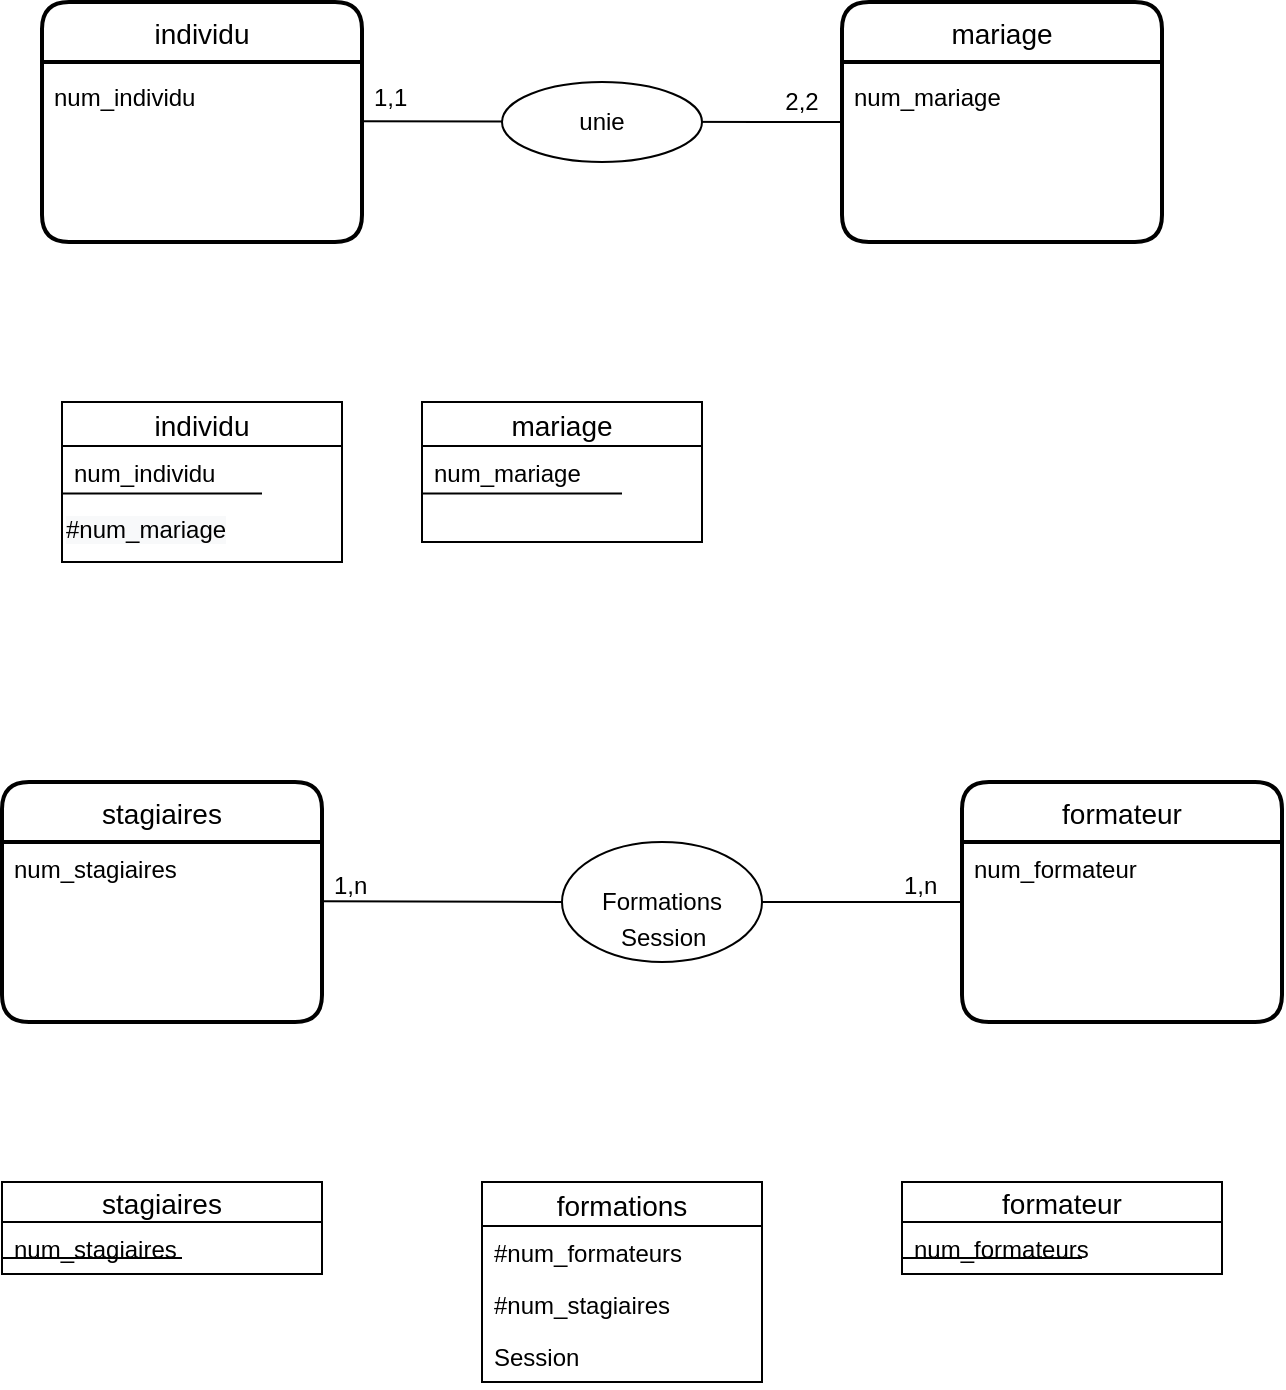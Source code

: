 <mxfile version="13.1.3"><diagram id="JTu5-kG3VYjr_U2l4RIz" name="Page-1"><mxGraphModel dx="2520" dy="1173" grid="1" gridSize="10" guides="1" tooltips="1" connect="1" arrows="1" fold="1" page="1" pageScale="1" pageWidth="827" pageHeight="1169" math="0" shadow="0"><root><mxCell id="0"/><mxCell id="1" parent="0"/><mxCell id="gPHg0pI81CRLZeENSsxa-1" value="individu" style="swimlane;childLayout=stackLayout;horizontal=1;startSize=30;horizontalStack=0;rounded=1;fontSize=14;fontStyle=0;strokeWidth=2;resizeParent=0;resizeLast=1;shadow=0;dashed=0;align=center;" vertex="1" parent="1"><mxGeometry x="110" y="100" width="160" height="120" as="geometry"/></mxCell><mxCell id="gPHg0pI81CRLZeENSsxa-4" value="" style="endArrow=none;html=1;rounded=0;entryX=0;entryY=0.5;entryDx=0;entryDy=0;" edge="1" parent="1" target="gPHg0pI81CRLZeENSsxa-3"><mxGeometry relative="1" as="geometry"><mxPoint x="270" y="159.66" as="sourcePoint"/><mxPoint x="400" y="160" as="targetPoint"/></mxGeometry></mxCell><mxCell id="gPHg0pI81CRLZeENSsxa-5" value="" style="resizable=0;html=1;align=right;verticalAlign=bottom;" connectable="0" vertex="1" parent="gPHg0pI81CRLZeENSsxa-4"><mxGeometry x="1" relative="1" as="geometry"/></mxCell><mxCell id="gPHg0pI81CRLZeENSsxa-6" value="2,2" style="text;html=1;strokeColor=none;fillColor=none;align=center;verticalAlign=middle;whiteSpace=wrap;rounded=0;" vertex="1" parent="1"><mxGeometry x="470" y="140" width="40" height="20" as="geometry"/></mxCell><mxCell id="gPHg0pI81CRLZeENSsxa-3" value="mariage" style="swimlane;childLayout=stackLayout;horizontal=1;startSize=30;horizontalStack=0;rounded=1;fontSize=14;fontStyle=0;strokeWidth=2;resizeParent=0;resizeLast=1;shadow=0;dashed=0;align=center;" vertex="1" parent="1"><mxGeometry x="510" y="100" width="160" height="120" as="geometry"/></mxCell><mxCell id="gPHg0pI81CRLZeENSsxa-9" value="&lt;br&gt;" style="ellipse;whiteSpace=wrap;html=1;align=center;fontStyle=4;" vertex="1" parent="1"><mxGeometry x="340" y="140" width="100" height="40" as="geometry"/></mxCell><mxCell id="gPHg0pI81CRLZeENSsxa-11" value="unie" style="text;html=1;strokeColor=none;fillColor=none;align=center;verticalAlign=middle;whiteSpace=wrap;rounded=0;" vertex="1" parent="1"><mxGeometry x="370" y="150" width="40" height="20" as="geometry"/></mxCell><mxCell id="gPHg0pI81CRLZeENSsxa-22" value="1,1" style="text;strokeColor=none;fillColor=none;spacingLeft=4;spacingRight=4;overflow=hidden;rotatable=0;points=[[0,0.5],[1,0.5]];portConstraint=eastwest;fontSize=12;" vertex="1" parent="1"><mxGeometry x="270" y="134" width="40" height="26" as="geometry"/></mxCell><mxCell id="gPHg0pI81CRLZeENSsxa-23" value="num_individu" style="text;strokeColor=none;fillColor=none;spacingLeft=4;spacingRight=4;overflow=hidden;rotatable=0;points=[[0,0.5],[1,0.5]];portConstraint=eastwest;fontSize=12;" vertex="1" parent="1"><mxGeometry x="110" y="134" width="90" height="26" as="geometry"/></mxCell><mxCell id="gPHg0pI81CRLZeENSsxa-24" value="num_mariage" style="text;strokeColor=none;fillColor=none;spacingLeft=4;spacingRight=4;overflow=hidden;rotatable=0;points=[[0,0.5],[1,0.5]];portConstraint=eastwest;fontSize=12;" vertex="1" parent="1"><mxGeometry x="510" y="134" width="90" height="26" as="geometry"/></mxCell><mxCell id="gPHg0pI81CRLZeENSsxa-25" value="individu" style="swimlane;fontStyle=0;childLayout=stackLayout;horizontal=1;startSize=22;horizontalStack=0;resizeParent=1;resizeParentMax=0;resizeLast=0;collapsible=1;marginBottom=0;align=center;fontSize=14;strokeColor=#000000;" vertex="1" parent="1"><mxGeometry x="120" y="300" width="140" height="80" as="geometry"/></mxCell><mxCell id="gPHg0pI81CRLZeENSsxa-29" value="" style="endArrow=none;html=1;rounded=0;" edge="1" parent="gPHg0pI81CRLZeENSsxa-25"><mxGeometry relative="1" as="geometry"><mxPoint y="45.71" as="sourcePoint"/><mxPoint x="100" y="45.71" as="targetPoint"/><Array as="points"><mxPoint x="50" y="45.71"/></Array></mxGeometry></mxCell><mxCell id="gPHg0pI81CRLZeENSsxa-26" value="num_individu" style="text;strokeColor=none;fillColor=none;spacingLeft=4;spacingRight=4;overflow=hidden;rotatable=0;points=[[0,0.5],[1,0.5]];portConstraint=eastwest;fontSize=12;" vertex="1" parent="gPHg0pI81CRLZeENSsxa-25"><mxGeometry y="22" width="140" height="28" as="geometry"/></mxCell><mxCell id="gPHg0pI81CRLZeENSsxa-35" value="&lt;span style=&quot;color: rgb(0 , 0 , 0) ; font-family: &amp;#34;helvetica&amp;#34; ; font-size: 12px ; font-style: normal ; font-weight: 400 ; letter-spacing: normal ; text-align: left ; text-indent: 0px ; text-transform: none ; word-spacing: 0px ; background-color: rgb(248 , 249 , 250) ; float: none ; display: inline&quot;&gt;#num_mariage&lt;/span&gt;" style="text;whiteSpace=wrap;html=1;" vertex="1" parent="gPHg0pI81CRLZeENSsxa-25"><mxGeometry y="50" width="140" height="30" as="geometry"/></mxCell><mxCell id="gPHg0pI81CRLZeENSsxa-32" value="mariage" style="swimlane;fontStyle=0;childLayout=stackLayout;horizontal=1;startSize=22;horizontalStack=0;resizeParent=1;resizeParentMax=0;resizeLast=0;collapsible=1;marginBottom=0;align=center;fontSize=14;strokeColor=#000000;" vertex="1" parent="1"><mxGeometry x="300" y="300" width="140" height="70" as="geometry"><mxRectangle x="300" y="300" width="80" height="22" as="alternateBounds"/></mxGeometry></mxCell><mxCell id="gPHg0pI81CRLZeENSsxa-33" value="" style="endArrow=none;html=1;rounded=0;" edge="1" parent="gPHg0pI81CRLZeENSsxa-32"><mxGeometry relative="1" as="geometry"><mxPoint y="45.71" as="sourcePoint"/><mxPoint x="100" y="45.71" as="targetPoint"/><Array as="points"><mxPoint x="50" y="45.71"/></Array></mxGeometry></mxCell><mxCell id="gPHg0pI81CRLZeENSsxa-34" value="num_mariage" style="text;strokeColor=none;fillColor=none;spacingLeft=4;spacingRight=4;overflow=hidden;rotatable=0;points=[[0,0.5],[1,0.5]];portConstraint=eastwest;fontSize=12;" vertex="1" parent="gPHg0pI81CRLZeENSsxa-32"><mxGeometry y="22" width="140" height="48" as="geometry"/></mxCell><mxCell id="gPHg0pI81CRLZeENSsxa-37" value="stagiaires" style="swimlane;childLayout=stackLayout;horizontal=1;startSize=30;horizontalStack=0;rounded=1;fontSize=14;fontStyle=0;strokeWidth=2;resizeParent=0;resizeLast=1;shadow=0;dashed=0;align=center;" vertex="1" parent="1"><mxGeometry x="90" y="490" width="160" height="120" as="geometry"/></mxCell><mxCell id="gPHg0pI81CRLZeENSsxa-39" value="formateur" style="swimlane;childLayout=stackLayout;horizontal=1;startSize=30;horizontalStack=0;rounded=1;fontSize=14;fontStyle=0;strokeWidth=2;resizeParent=0;resizeLast=1;shadow=0;dashed=0;align=center;" vertex="1" parent="1"><mxGeometry x="570" y="490" width="160" height="120" as="geometry"/></mxCell><mxCell id="gPHg0pI81CRLZeENSsxa-41" value="" style="endArrow=none;html=1;rounded=0;entryX=0;entryY=0.5;entryDx=0;entryDy=0;" edge="1" parent="1" source="gPHg0pI81CRLZeENSsxa-43" target="gPHg0pI81CRLZeENSsxa-39"><mxGeometry relative="1" as="geometry"><mxPoint x="250" y="549.58" as="sourcePoint"/><mxPoint x="410" y="549.58" as="targetPoint"/></mxGeometry></mxCell><mxCell id="gPHg0pI81CRLZeENSsxa-42" value="" style="resizable=0;html=1;align=right;verticalAlign=bottom;" connectable="0" vertex="1" parent="gPHg0pI81CRLZeENSsxa-41"><mxGeometry x="1" relative="1" as="geometry"/></mxCell><mxCell id="gPHg0pI81CRLZeENSsxa-43" value="Formations" style="ellipse;whiteSpace=wrap;html=1;align=center;strokeColor=#000000;" vertex="1" parent="1"><mxGeometry x="370" y="520" width="100" height="60" as="geometry"/></mxCell><mxCell id="gPHg0pI81CRLZeENSsxa-44" value="" style="endArrow=none;html=1;rounded=0;entryX=0;entryY=0.5;entryDx=0;entryDy=0;" edge="1" parent="1" target="gPHg0pI81CRLZeENSsxa-43"><mxGeometry relative="1" as="geometry"><mxPoint x="250" y="549.58" as="sourcePoint"/><mxPoint x="570" y="550" as="targetPoint"/></mxGeometry></mxCell><mxCell id="gPHg0pI81CRLZeENSsxa-45" value="" style="resizable=0;html=1;align=right;verticalAlign=bottom;" connectable="0" vertex="1" parent="gPHg0pI81CRLZeENSsxa-44"><mxGeometry x="1" relative="1" as="geometry"/></mxCell><mxCell id="gPHg0pI81CRLZeENSsxa-46" value="Session" style="text;strokeColor=none;fillColor=none;spacingLeft=4;spacingRight=4;overflow=hidden;rotatable=0;points=[[0,0.5],[1,0.5]];portConstraint=eastwest;fontSize=12;" vertex="1" parent="1"><mxGeometry x="393.5" y="554" width="56.5" height="26" as="geometry"/></mxCell><mxCell id="gPHg0pI81CRLZeENSsxa-47" value="num_stagiaires" style="text;strokeColor=none;fillColor=none;spacingLeft=4;spacingRight=4;overflow=hidden;rotatable=0;points=[[0,0.5],[1,0.5]];portConstraint=eastwest;fontSize=12;" vertex="1" parent="1"><mxGeometry x="90" y="520" width="120" height="26" as="geometry"/></mxCell><mxCell id="gPHg0pI81CRLZeENSsxa-48" value="num_formateur" style="text;strokeColor=none;fillColor=none;spacingLeft=4;spacingRight=4;overflow=hidden;rotatable=0;points=[[0,0.5],[1,0.5]];portConstraint=eastwest;fontSize=12;" vertex="1" parent="1"><mxGeometry x="570" y="520" width="120" height="26" as="geometry"/></mxCell><mxCell id="gPHg0pI81CRLZeENSsxa-49" value="1,n" style="text;strokeColor=none;fillColor=none;spacingLeft=4;spacingRight=4;overflow=hidden;rotatable=0;points=[[0,0.5],[1,0.5]];portConstraint=eastwest;fontSize=12;" vertex="1" parent="1"><mxGeometry x="250" y="528" width="40" height="26" as="geometry"/></mxCell><mxCell id="gPHg0pI81CRLZeENSsxa-50" value="1,n" style="text;strokeColor=none;fillColor=none;spacingLeft=4;spacingRight=4;overflow=hidden;rotatable=0;points=[[0,0.5],[1,0.5]];portConstraint=eastwest;fontSize=12;" vertex="1" parent="1"><mxGeometry x="535" y="528" width="40" height="26" as="geometry"/></mxCell><mxCell id="gPHg0pI81CRLZeENSsxa-53" value="stagiaires" style="swimlane;fontStyle=0;childLayout=stackLayout;horizontal=1;startSize=20;horizontalStack=0;resizeParent=1;resizeParentMax=0;resizeLast=0;collapsible=1;marginBottom=0;align=center;fontSize=14;strokeColor=#000000;" vertex="1" parent="1"><mxGeometry x="90" y="690" width="160" height="46" as="geometry"/></mxCell><mxCell id="gPHg0pI81CRLZeENSsxa-56" value="num_stagiaires" style="text;strokeColor=none;fillColor=none;spacingLeft=4;spacingRight=4;overflow=hidden;rotatable=0;points=[[0,0.5],[1,0.5]];portConstraint=eastwest;fontSize=12;" vertex="1" parent="gPHg0pI81CRLZeENSsxa-53"><mxGeometry y="20" width="160" height="26" as="geometry"/></mxCell><mxCell id="gPHg0pI81CRLZeENSsxa-63" value="" style="endArrow=none;html=1;rounded=0;" edge="1" parent="gPHg0pI81CRLZeENSsxa-53"><mxGeometry relative="1" as="geometry"><mxPoint y="38" as="sourcePoint"/><mxPoint x="90" y="38" as="targetPoint"/></mxGeometry></mxCell><mxCell id="gPHg0pI81CRLZeENSsxa-74" value="formations" style="swimlane;fontStyle=0;childLayout=stackLayout;horizontal=1;startSize=22;horizontalStack=0;resizeParent=1;resizeParentMax=0;resizeLast=0;collapsible=1;marginBottom=0;align=center;fontSize=14;strokeColor=#000000;" vertex="1" parent="1"><mxGeometry x="330" y="690" width="140" height="100" as="geometry"/></mxCell><mxCell id="gPHg0pI81CRLZeENSsxa-75" value="#num_formateurs" style="text;strokeColor=none;fillColor=none;spacingLeft=4;spacingRight=4;overflow=hidden;rotatable=0;points=[[0,0.5],[1,0.5]];portConstraint=eastwest;fontSize=12;" vertex="1" parent="gPHg0pI81CRLZeENSsxa-74"><mxGeometry y="22" width="140" height="26" as="geometry"/></mxCell><mxCell id="gPHg0pI81CRLZeENSsxa-76" value="#num_stagiaires" style="text;strokeColor=none;fillColor=none;spacingLeft=4;spacingRight=4;overflow=hidden;rotatable=0;points=[[0,0.5],[1,0.5]];portConstraint=eastwest;fontSize=12;" vertex="1" parent="gPHg0pI81CRLZeENSsxa-74"><mxGeometry y="48" width="140" height="26" as="geometry"/></mxCell><mxCell id="gPHg0pI81CRLZeENSsxa-78" value="Session" style="text;strokeColor=none;fillColor=none;spacingLeft=4;spacingRight=4;overflow=hidden;rotatable=0;points=[[0,0.5],[1,0.5]];portConstraint=eastwest;fontSize=12;" vertex="1" parent="gPHg0pI81CRLZeENSsxa-74"><mxGeometry y="74" width="140" height="26" as="geometry"/></mxCell><mxCell id="gPHg0pI81CRLZeENSsxa-57" value="formateur" style="swimlane;fontStyle=0;childLayout=stackLayout;horizontal=1;startSize=20;horizontalStack=0;resizeParent=1;resizeParentMax=0;resizeLast=0;collapsible=1;marginBottom=0;align=center;fontSize=14;strokeColor=#000000;" vertex="1" parent="1"><mxGeometry x="540" y="690" width="160" height="46" as="geometry"/></mxCell><mxCell id="gPHg0pI81CRLZeENSsxa-58" value="num_formateurs" style="text;strokeColor=none;fillColor=none;spacingLeft=4;spacingRight=4;overflow=hidden;rotatable=0;points=[[0,0.5],[1,0.5]];portConstraint=eastwest;fontSize=12;" vertex="1" parent="gPHg0pI81CRLZeENSsxa-57"><mxGeometry y="20" width="160" height="26" as="geometry"/></mxCell><mxCell id="gPHg0pI81CRLZeENSsxa-67" value="" style="endArrow=none;html=1;rounded=0;" edge="1" parent="gPHg0pI81CRLZeENSsxa-57"><mxGeometry relative="1" as="geometry"><mxPoint x="-1.137e-13" y="38" as="sourcePoint"/><mxPoint x="90.0" y="38" as="targetPoint"/></mxGeometry></mxCell></root></mxGraphModel></diagram></mxfile>